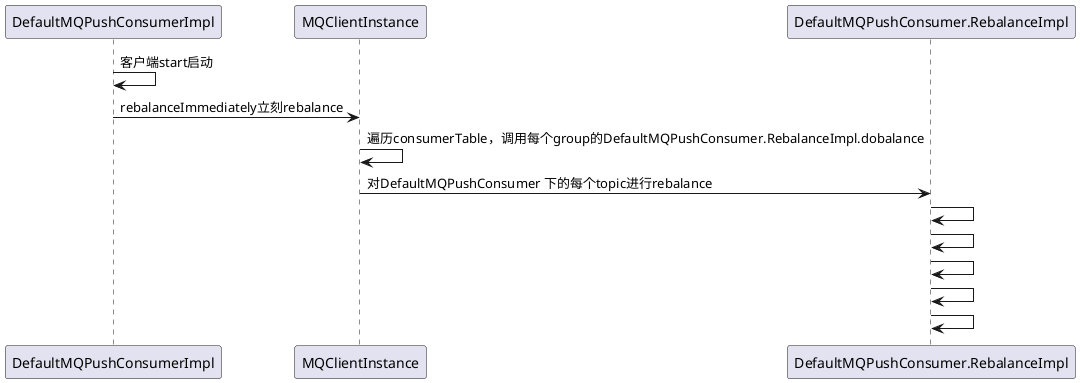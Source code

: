 @startuml
DefaultMQPushConsumerImpl -> DefaultMQPushConsumerImpl:客户端start启动
DefaultMQPushConsumerImpl -> MQClientInstance:rebalanceImmediately立刻rebalance
MQClientInstance -> MQClientInstance:遍历consumerTable，调用每个group的DefaultMQPushConsumer.RebalanceImpl.dobalance
MQClientInstance -> DefaultMQPushConsumer.RebalanceImpl: 对DefaultMQPushConsumer 下的每个topic进行rebalance
DefaultMQPushConsumer.RebalanceImpl-> DefaultMQPushConsumer.RebalanceImpl:
DefaultMQPushConsumer.RebalanceImpl-> DefaultMQPushConsumer.RebalanceImpl:
DefaultMQPushConsumer.RebalanceImpl-> DefaultMQPushConsumer.RebalanceImpl:
DefaultMQPushConsumer.RebalanceImpl-> DefaultMQPushConsumer.RebalanceImpl:
DefaultMQPushConsumer.RebalanceImpl-> DefaultMQPushConsumer.RebalanceImpl:

@enduml